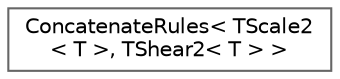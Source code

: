 digraph "Graphical Class Hierarchy"
{
 // INTERACTIVE_SVG=YES
 // LATEX_PDF_SIZE
  bgcolor="transparent";
  edge [fontname=Helvetica,fontsize=10,labelfontname=Helvetica,labelfontsize=10];
  node [fontname=Helvetica,fontsize=10,shape=box,height=0.2,width=0.4];
  rankdir="LR";
  Node0 [id="Node000000",label="ConcatenateRules\< TScale2\l\< T \>, TShear2\< T \> \>",height=0.2,width=0.4,color="grey40", fillcolor="white", style="filled",URL="$db/da5/structConcatenateRules_3_01TScale2_3_01T_01_4_00_01TShear2_3_01T_01_4_01_4.html",tooltip="Concatenation rules for 2x2 transform types."];
}
